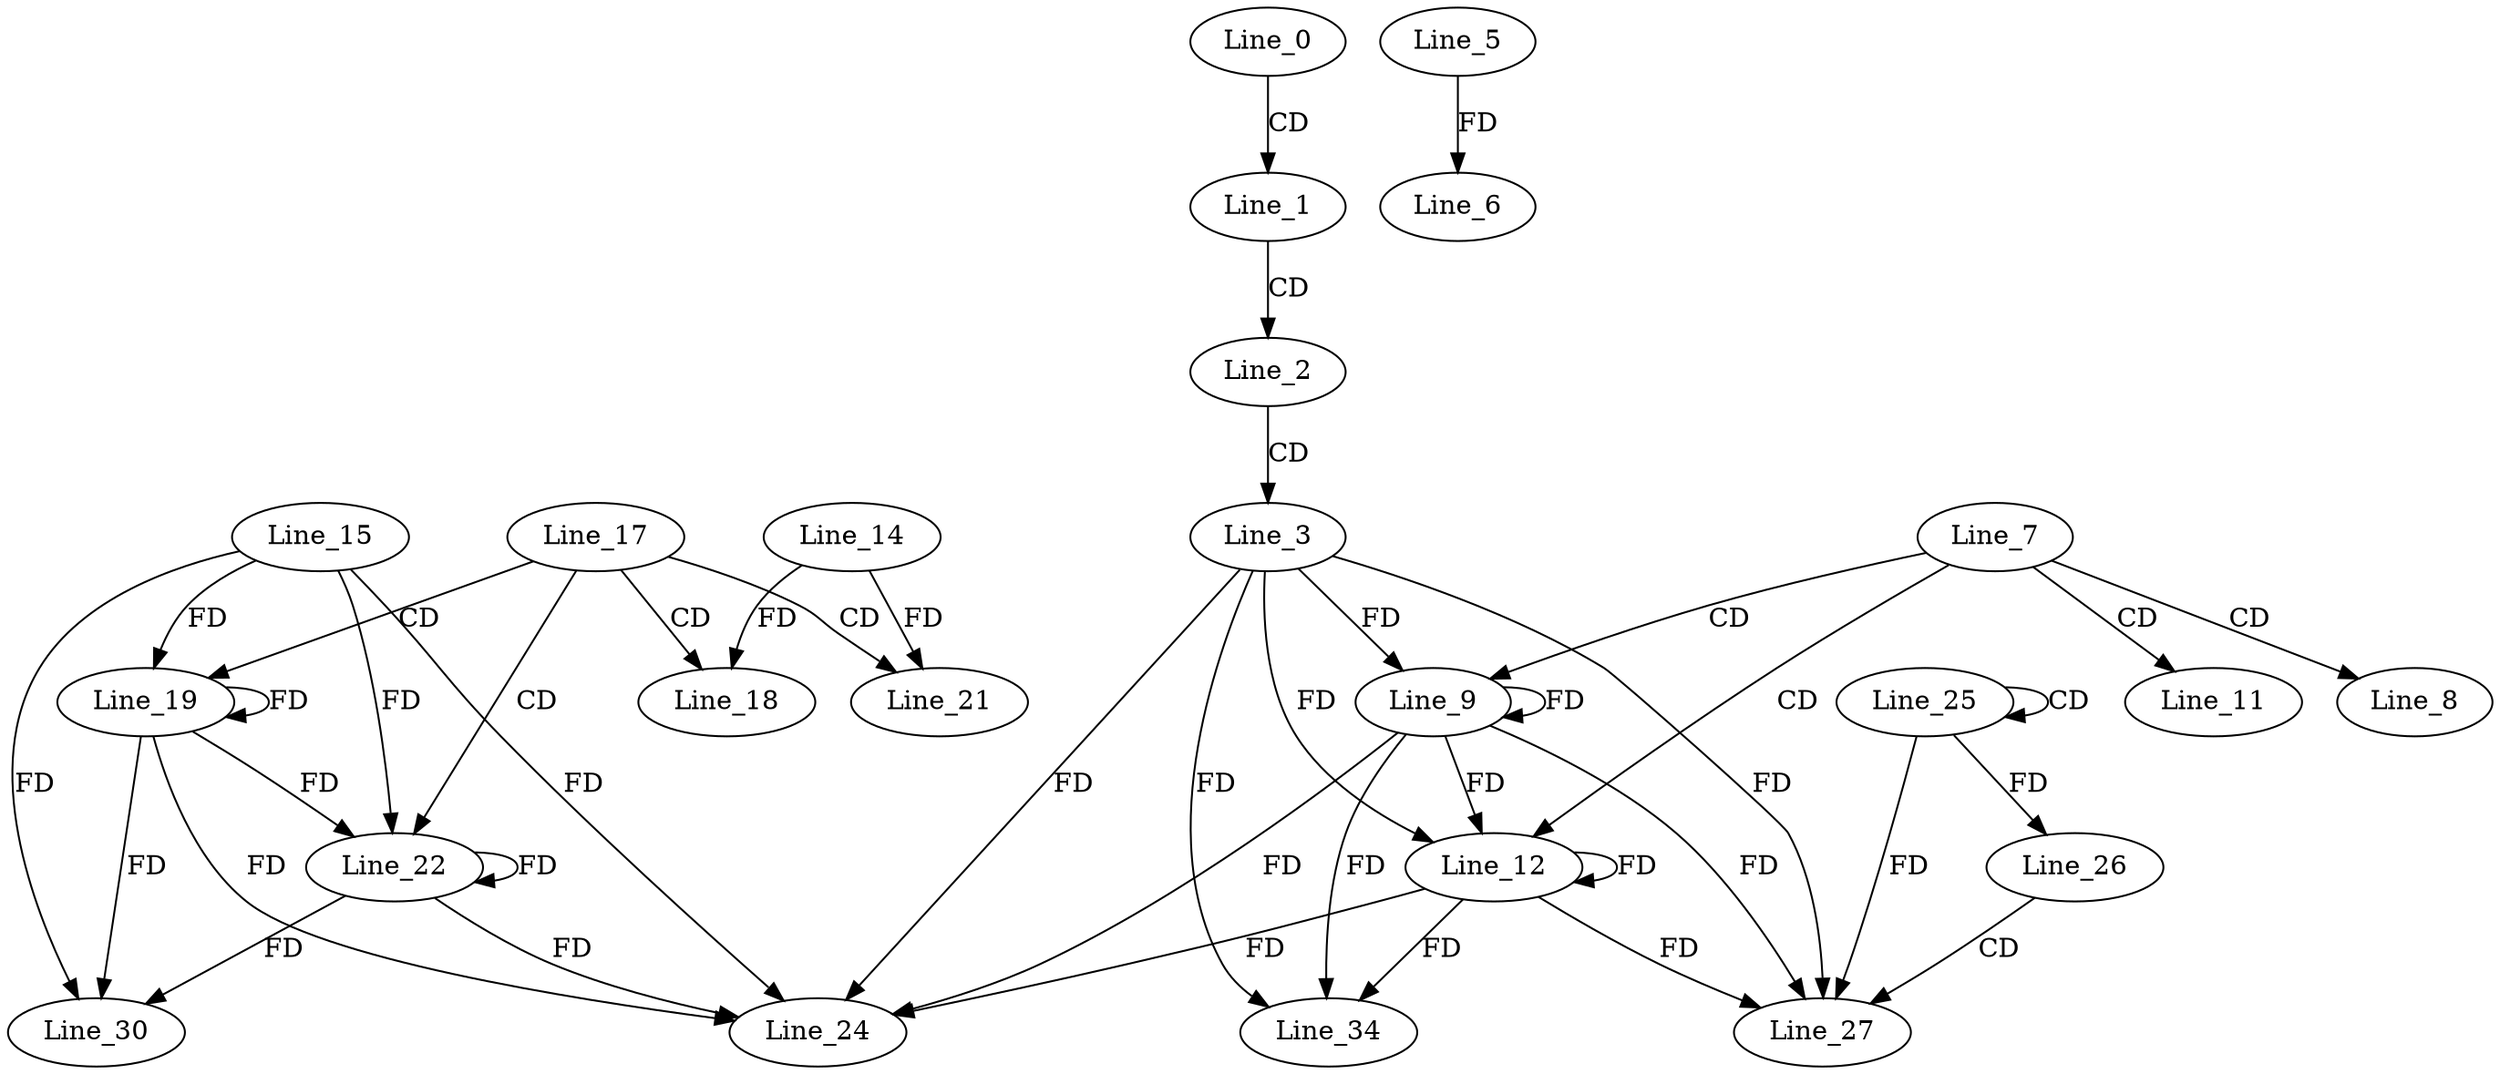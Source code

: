 digraph G {
  Line_0;
  Line_1;
  Line_2;
  Line_3;
  Line_5;
  Line_6;
  Line_7;
  Line_8;
  Line_9;
  Line_11;
  Line_12;
  Line_17;
  Line_18;
  Line_14;
  Line_18;
  Line_19;
  Line_15;
  Line_21;
  Line_21;
  Line_22;
  Line_24;
  Line_25;
  Line_25;
  Line_26;
  Line_27;
  Line_27;
  Line_30;
  Line_34;
  Line_0 -> Line_1 [ label="CD" ];
  Line_1 -> Line_2 [ label="CD" ];
  Line_2 -> Line_3 [ label="CD" ];
  Line_5 -> Line_6 [ label="FD" ];
  Line_7 -> Line_8 [ label="CD" ];
  Line_7 -> Line_9 [ label="CD" ];
  Line_3 -> Line_9 [ label="FD" ];
  Line_9 -> Line_9 [ label="FD" ];
  Line_7 -> Line_11 [ label="CD" ];
  Line_7 -> Line_12 [ label="CD" ];
  Line_3 -> Line_12 [ label="FD" ];
  Line_9 -> Line_12 [ label="FD" ];
  Line_12 -> Line_12 [ label="FD" ];
  Line_17 -> Line_18 [ label="CD" ];
  Line_14 -> Line_18 [ label="FD" ];
  Line_17 -> Line_19 [ label="CD" ];
  Line_15 -> Line_19 [ label="FD" ];
  Line_19 -> Line_19 [ label="FD" ];
  Line_17 -> Line_21 [ label="CD" ];
  Line_14 -> Line_21 [ label="FD" ];
  Line_17 -> Line_22 [ label="CD" ];
  Line_15 -> Line_22 [ label="FD" ];
  Line_19 -> Line_22 [ label="FD" ];
  Line_22 -> Line_22 [ label="FD" ];
  Line_15 -> Line_24 [ label="FD" ];
  Line_19 -> Line_24 [ label="FD" ];
  Line_22 -> Line_24 [ label="FD" ];
  Line_3 -> Line_24 [ label="FD" ];
  Line_9 -> Line_24 [ label="FD" ];
  Line_12 -> Line_24 [ label="FD" ];
  Line_25 -> Line_25 [ label="CD" ];
  Line_25 -> Line_26 [ label="FD" ];
  Line_26 -> Line_27 [ label="CD" ];
  Line_3 -> Line_27 [ label="FD" ];
  Line_9 -> Line_27 [ label="FD" ];
  Line_12 -> Line_27 [ label="FD" ];
  Line_25 -> Line_27 [ label="FD" ];
  Line_15 -> Line_30 [ label="FD" ];
  Line_19 -> Line_30 [ label="FD" ];
  Line_22 -> Line_30 [ label="FD" ];
  Line_3 -> Line_34 [ label="FD" ];
  Line_9 -> Line_34 [ label="FD" ];
  Line_12 -> Line_34 [ label="FD" ];
}

